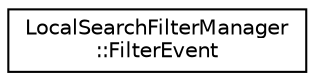 digraph "Graphical Class Hierarchy"
{
 // LATEX_PDF_SIZE
  edge [fontname="Helvetica",fontsize="10",labelfontname="Helvetica",labelfontsize="10"];
  node [fontname="Helvetica",fontsize="10",shape=record];
  rankdir="LR";
  Node0 [label="LocalSearchFilterManager\l::FilterEvent",height=0.2,width=0.4,color="black", fillcolor="white", style="filled",URL="$structoperations__research_1_1_local_search_filter_manager_1_1_filter_event.html",tooltip=" "];
}
